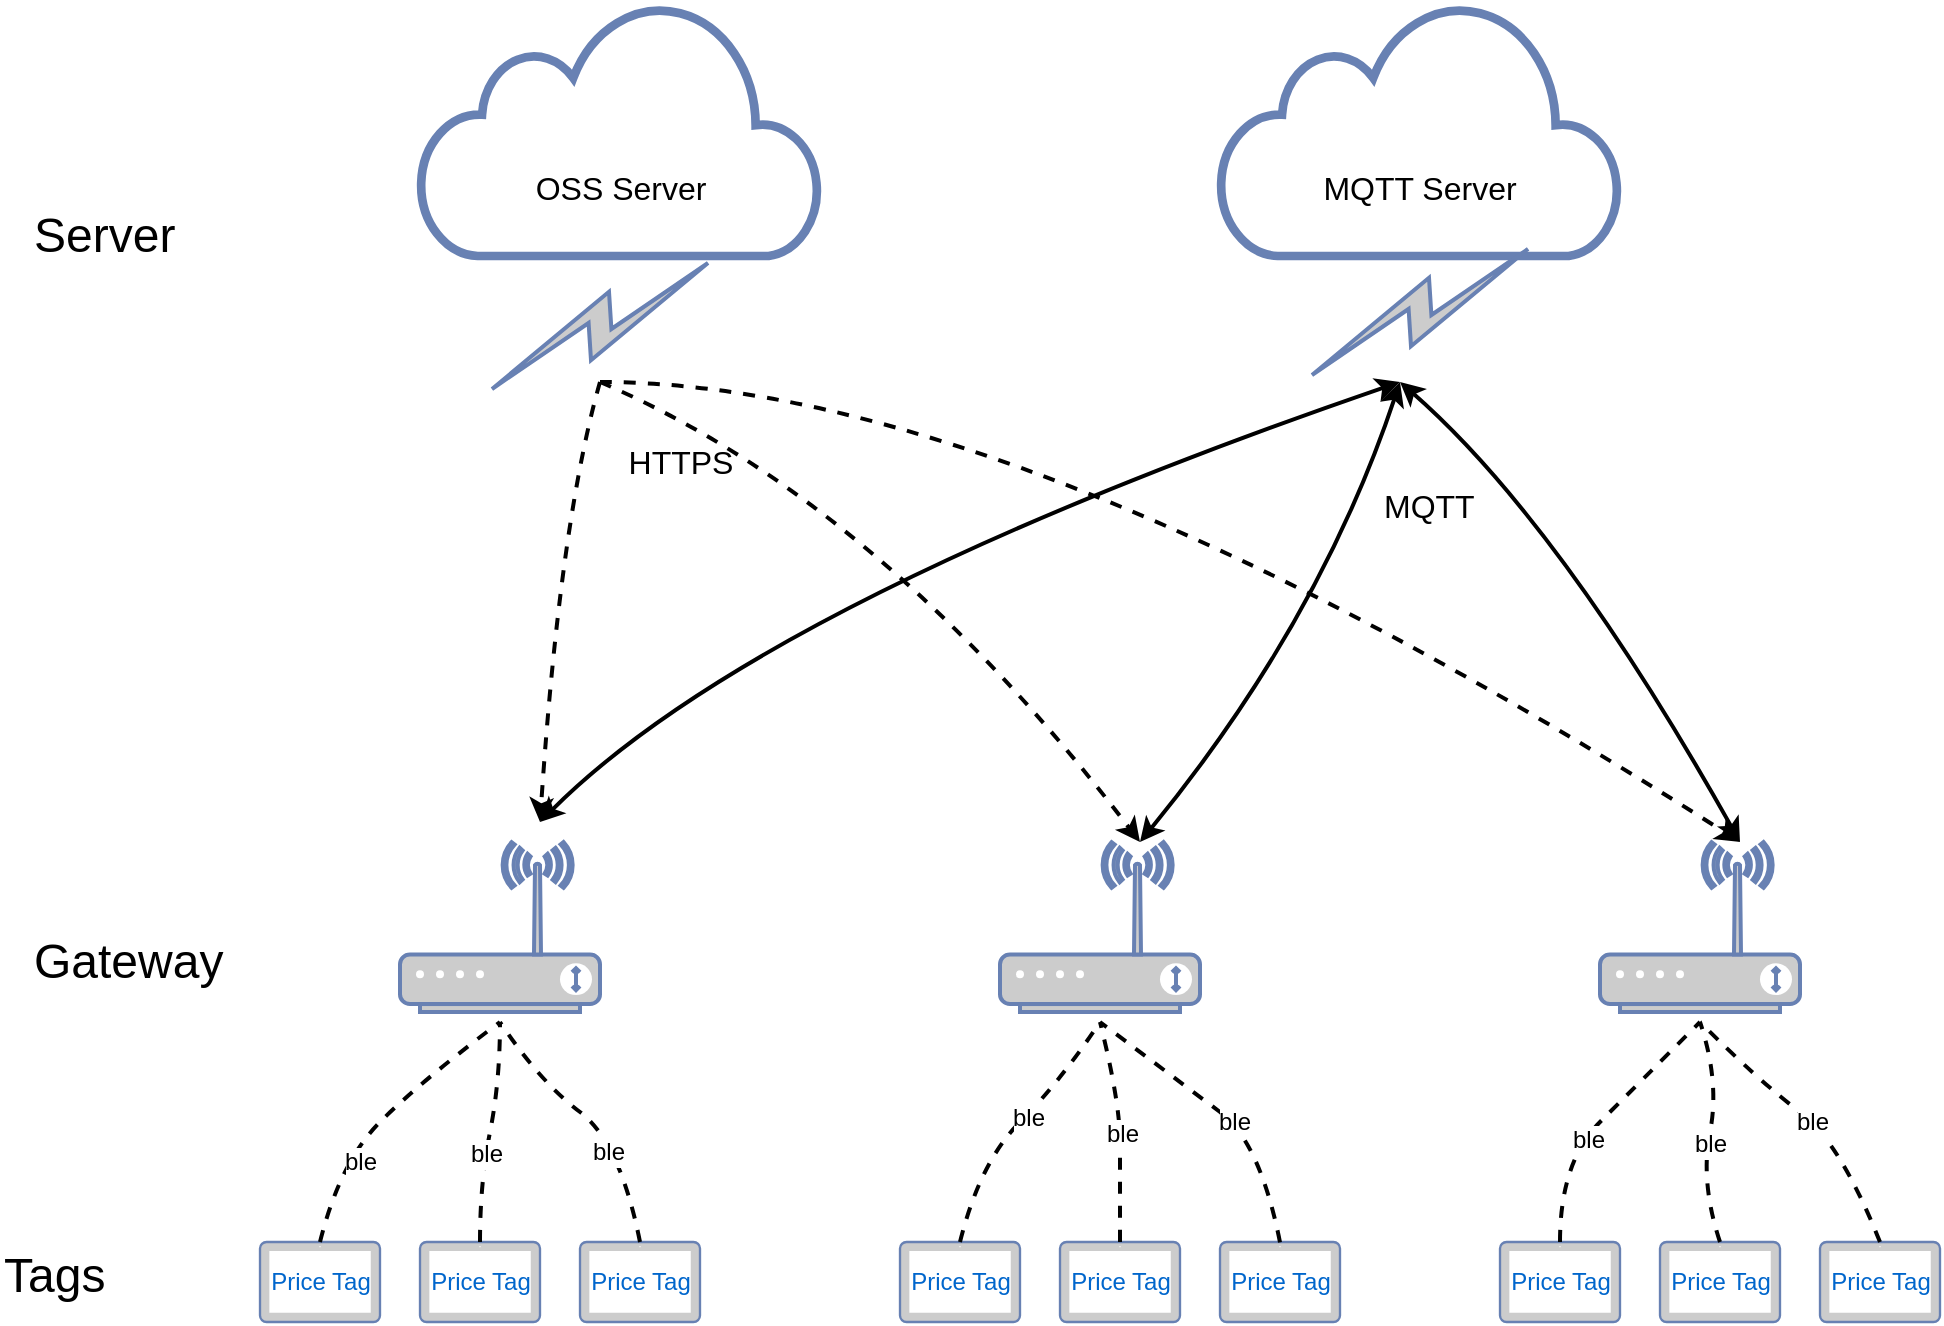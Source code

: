 <mxfile version="10.9.1" type="github"><diagram id="9nMw6kDGA58zQof72IKE" name="ç¬¬ 1 é¡µ"><mxGraphModel dx="1522" dy="877" grid="1" gridSize="10" guides="1" tooltips="1" connect="1" arrows="1" fold="1" page="1" pageScale="1" pageWidth="1169" pageHeight="827" math="0" shadow="0"><root><mxCell id="0"/><mxCell id="1" parent="0"/><mxCell id="4dg-LKiTBArYpMQSLEwX-3" value="&lt;span style=&quot;color: rgb(0, 0, 0); white-space: normal; font-size: 16px;&quot;&gt;&lt;br style=&quot;font-size: 16px;&quot;&gt;&lt;br style=&quot;font-size: 16px;&quot;&gt;&lt;br style=&quot;font-size: 16px;&quot;&gt;MQTT Server&lt;/span&gt;" style="html=1;outlineConnect=0;fillColor=none;strokeColor=#6881B3;gradientColor=none;gradientDirection=north;strokeWidth=2;shape=mxgraph.networks.cloud;fontColor=#ffffff;whiteSpace=wrap;fontSize=16;" parent="1" vertex="1"><mxGeometry x="680" y="80" width="200" height="127" as="geometry"/></mxCell><mxCell id="4dg-LKiTBArYpMQSLEwX-4" value="&lt;font color=&quot;#000000&quot; style=&quot;font-size: 16px;&quot;&gt;&lt;br style=&quot;font-size: 16px;&quot;&gt;&lt;br style=&quot;font-size: 16px;&quot;&gt;&lt;br style=&quot;font-size: 16px;&quot;&gt;OSS Server&lt;/font&gt;&lt;br style=&quot;font-size: 16px;&quot;&gt;" style="html=1;outlineConnect=0;fillColor=none;strokeColor=#6881B3;gradientColor=none;gradientDirection=north;strokeWidth=2;shape=mxgraph.networks.cloud;fontColor=#ffffff;fontSize=16;" parent="1" vertex="1"><mxGeometry x="280" y="80" width="200" height="127" as="geometry"/></mxCell><mxCell id="4dg-LKiTBArYpMQSLEwX-5" value="" style="fontColor=#0066CC;verticalAlign=top;verticalLabelPosition=bottom;labelPosition=center;align=center;html=1;outlineConnect=0;fillColor=#CCCCCC;strokeColor=#6881B3;gradientColor=none;gradientDirection=north;strokeWidth=2;shape=mxgraph.networks.wireless_modem;" parent="1" vertex="1"><mxGeometry x="570" y="500" width="100" height="85" as="geometry"/></mxCell><mxCell id="4dg-LKiTBArYpMQSLEwX-6" value="" style="fontColor=#0066CC;verticalAlign=top;verticalLabelPosition=bottom;labelPosition=center;align=center;html=1;outlineConnect=0;fillColor=#CCCCCC;strokeColor=#6881B3;gradientColor=none;gradientDirection=north;strokeWidth=2;shape=mxgraph.networks.wireless_modem;" parent="1" vertex="1"><mxGeometry x="270" y="500" width="100" height="85" as="geometry"/></mxCell><mxCell id="4dg-LKiTBArYpMQSLEwX-7" value="" style="fontColor=#0066CC;verticalAlign=top;verticalLabelPosition=bottom;labelPosition=center;align=center;html=1;outlineConnect=0;fillColor=#CCCCCC;strokeColor=#6881B3;gradientColor=none;gradientDirection=north;strokeWidth=2;shape=mxgraph.networks.wireless_modem;" parent="1" vertex="1"><mxGeometry x="870" y="500" width="100" height="85" as="geometry"/></mxCell><mxCell id="4dg-LKiTBArYpMQSLEwX-11" value="" style="html=1;outlineConnect=0;fillColor=#CCCCCC;strokeColor=#6881B3;gradientColor=none;gradientDirection=north;strokeWidth=2;shape=mxgraph.networks.comm_link_edge;html=1;fontSize=16;" parent="1" edge="1"><mxGeometry width="100" height="100" relative="1" as="geometry"><mxPoint x="720" y="270" as="sourcePoint"/><mxPoint x="840" y="200" as="targetPoint"/><Array as="points"><mxPoint x="780" y="240"/></Array></mxGeometry></mxCell><mxCell id="4dg-LKiTBArYpMQSLEwX-12" value="" style="html=1;outlineConnect=0;fillColor=#CCCCCC;strokeColor=#6881B3;gradientColor=none;gradientDirection=north;strokeWidth=2;shape=mxgraph.networks.comm_link_edge;html=1;fontSize=16;" parent="1" edge="1"><mxGeometry width="100" height="100" relative="1" as="geometry"><mxPoint x="310" y="277.0" as="sourcePoint"/><mxPoint x="430" y="207.0" as="targetPoint"/><Array as="points"><mxPoint x="370" y="247"/></Array></mxGeometry></mxCell><mxCell id="4dg-LKiTBArYpMQSLEwX-20" value="HTTPS" style="text;html=1;resizable=0;points=[];align=center;verticalAlign=middle;labelBackgroundColor=#ffffff;fontSize=16;" parent="4dg-LKiTBArYpMQSLEwX-12" vertex="1" connectable="0"><mxGeometry x="0.214" y="-2" relative="1" as="geometry"><mxPoint x="24.5" y="71" as="offset"/></mxGeometry></mxCell><mxCell id="4dg-LKiTBArYpMQSLEwX-13" value="" style="curved=1;endArrow=classic;html=1;fontSize=16;startArrow=none;startFill=0;strokeWidth=2;dashed=1;" parent="1" edge="1"><mxGeometry width="50" height="50" relative="1" as="geometry"><mxPoint x="370" y="270" as="sourcePoint"/><mxPoint x="340" y="490" as="targetPoint"/><Array as="points"><mxPoint x="350" y="340"/></Array></mxGeometry></mxCell><mxCell id="4dg-LKiTBArYpMQSLEwX-14" value="" style="curved=1;endArrow=classic;html=1;fontSize=16;strokeWidth=2;startArrow=none;startFill=0;dashed=1;" parent="1" edge="1"><mxGeometry width="50" height="50" relative="1" as="geometry"><mxPoint x="370" y="270" as="sourcePoint"/><mxPoint x="640" y="500" as="targetPoint"/><Array as="points"><mxPoint x="510" y="330"/></Array></mxGeometry></mxCell><mxCell id="4dg-LKiTBArYpMQSLEwX-15" value="" style="curved=1;endArrow=classic;html=1;fontSize=16;strokeWidth=2;startArrow=none;startFill=0;dashed=1;" parent="1" edge="1"><mxGeometry width="50" height="50" relative="1" as="geometry"><mxPoint x="370" y="270" as="sourcePoint"/><mxPoint x="940" y="500" as="targetPoint"/><Array as="points"><mxPoint x="580" y="270"/></Array></mxGeometry></mxCell><mxCell id="4dg-LKiTBArYpMQSLEwX-17" value="" style="curved=1;endArrow=classic;html=1;fontSize=16;startArrow=classic;startFill=1;strokeWidth=2;" parent="1" edge="1"><mxGeometry width="50" height="50" relative="1" as="geometry"><mxPoint x="770" y="270" as="sourcePoint"/><mxPoint x="340" y="490" as="targetPoint"/><Array as="points"><mxPoint x="450" y="380"/></Array></mxGeometry></mxCell><mxCell id="4dg-LKiTBArYpMQSLEwX-18" value="" style="curved=1;endArrow=classic;html=1;fontSize=16;strokeWidth=2;startArrow=classic;startFill=1;" parent="1" edge="1"><mxGeometry width="50" height="50" relative="1" as="geometry"><mxPoint x="770" y="270" as="sourcePoint"/><mxPoint x="640" y="500" as="targetPoint"/><Array as="points"><mxPoint x="730" y="390"/></Array></mxGeometry></mxCell><mxCell id="4dg-LKiTBArYpMQSLEwX-19" value="" style="curved=1;endArrow=classic;html=1;fontSize=16;strokeWidth=2;startArrow=classic;startFill=1;" parent="1" edge="1"><mxGeometry width="50" height="50" relative="1" as="geometry"><mxPoint x="770" y="270" as="sourcePoint"/><mxPoint x="940" y="500" as="targetPoint"/><Array as="points"><mxPoint x="850" y="340"/></Array></mxGeometry></mxCell><mxCell id="4dg-LKiTBArYpMQSLEwX-21" value="MQTT&lt;br&gt;" style="text;html=1;resizable=0;points=[];autosize=1;align=left;verticalAlign=top;spacingTop=-4;fontSize=16;" parent="1" vertex="1"><mxGeometry x="760" y="320" width="60" height="20" as="geometry"/></mxCell><mxCell id="4dg-LKiTBArYpMQSLEwX-22" value="Price Tag&lt;br&gt;" style="fontColor=#0066CC;verticalAlign=middle;verticalLabelPosition=middle;labelPosition=center;align=center;html=1;outlineConnect=0;fillColor=#CCCCCC;strokeColor=#6881B3;gradientColor=none;gradientDirection=north;strokeWidth=2;shape=mxgraph.networks.tablet;horizontal=1;" parent="1" vertex="1"><mxGeometry x="200" y="700" width="60" height="40" as="geometry"/></mxCell><mxCell id="4dg-LKiTBArYpMQSLEwX-24" value="Price Tag&lt;br&gt;" style="fontColor=#0066CC;verticalAlign=middle;verticalLabelPosition=middle;labelPosition=center;align=center;html=1;outlineConnect=0;fillColor=#CCCCCC;strokeColor=#6881B3;gradientColor=none;gradientDirection=north;strokeWidth=2;shape=mxgraph.networks.tablet;horizontal=1;" parent="1" vertex="1"><mxGeometry x="280" y="700" width="60" height="40" as="geometry"/></mxCell><mxCell id="4dg-LKiTBArYpMQSLEwX-25" value="Price Tag&lt;br&gt;" style="fontColor=#0066CC;verticalAlign=middle;verticalLabelPosition=middle;labelPosition=center;align=center;html=1;outlineConnect=0;fillColor=#CCCCCC;strokeColor=#6881B3;gradientColor=none;gradientDirection=north;strokeWidth=2;shape=mxgraph.networks.tablet;horizontal=1;" parent="1" vertex="1"><mxGeometry x="360" y="700" width="60" height="40" as="geometry"/></mxCell><mxCell id="4dg-LKiTBArYpMQSLEwX-27" value="Price Tag&lt;br&gt;" style="fontColor=#0066CC;verticalAlign=middle;verticalLabelPosition=middle;labelPosition=center;align=center;html=1;outlineConnect=0;fillColor=#CCCCCC;strokeColor=#6881B3;gradientColor=none;gradientDirection=north;strokeWidth=2;shape=mxgraph.networks.tablet;horizontal=1;" parent="1" vertex="1"><mxGeometry x="520" y="700" width="60" height="40" as="geometry"/></mxCell><mxCell id="4dg-LKiTBArYpMQSLEwX-28" value="Price Tag&lt;br&gt;" style="fontColor=#0066CC;verticalAlign=middle;verticalLabelPosition=middle;labelPosition=center;align=center;html=1;outlineConnect=0;fillColor=#CCCCCC;strokeColor=#6881B3;gradientColor=none;gradientDirection=north;strokeWidth=2;shape=mxgraph.networks.tablet;horizontal=1;" parent="1" vertex="1"><mxGeometry x="600" y="700" width="60" height="40" as="geometry"/></mxCell><mxCell id="4dg-LKiTBArYpMQSLEwX-29" value="Price Tag&lt;br&gt;" style="fontColor=#0066CC;verticalAlign=middle;verticalLabelPosition=middle;labelPosition=center;align=center;html=1;outlineConnect=0;fillColor=#CCCCCC;strokeColor=#6881B3;gradientColor=none;gradientDirection=north;strokeWidth=2;shape=mxgraph.networks.tablet;horizontal=1;" parent="1" vertex="1"><mxGeometry x="680" y="700" width="60" height="40" as="geometry"/></mxCell><mxCell id="4dg-LKiTBArYpMQSLEwX-30" value="Price Tag&lt;br&gt;" style="fontColor=#0066CC;verticalAlign=middle;verticalLabelPosition=middle;labelPosition=center;align=center;html=1;outlineConnect=0;fillColor=#CCCCCC;strokeColor=#6881B3;gradientColor=none;gradientDirection=north;strokeWidth=2;shape=mxgraph.networks.tablet;horizontal=1;" parent="1" vertex="1"><mxGeometry x="820" y="700" width="60" height="40" as="geometry"/></mxCell><mxCell id="4dg-LKiTBArYpMQSLEwX-31" value="Price Tag&lt;br&gt;" style="fontColor=#0066CC;verticalAlign=middle;verticalLabelPosition=middle;labelPosition=center;align=center;html=1;outlineConnect=0;fillColor=#CCCCCC;strokeColor=#6881B3;gradientColor=none;gradientDirection=north;strokeWidth=2;shape=mxgraph.networks.tablet;horizontal=1;" parent="1" vertex="1"><mxGeometry x="900" y="700" width="60" height="40" as="geometry"/></mxCell><mxCell id="4dg-LKiTBArYpMQSLEwX-32" value="Price Tag&lt;br&gt;" style="fontColor=#0066CC;verticalAlign=middle;verticalLabelPosition=middle;labelPosition=center;align=center;html=1;outlineConnect=0;fillColor=#CCCCCC;strokeColor=#6881B3;gradientColor=none;gradientDirection=north;strokeWidth=2;shape=mxgraph.networks.tablet;horizontal=1;" parent="1" vertex="1"><mxGeometry x="980" y="700" width="60" height="40" as="geometry"/></mxCell><mxCell id="4dg-LKiTBArYpMQSLEwX-33" value="" style="curved=1;endArrow=none;html=1;dashed=1;strokeWidth=2;fontSize=16;startArrow=none;startFill=0;endFill=0;" parent="1" edge="1"><mxGeometry width="50" height="50" relative="1" as="geometry"><mxPoint x="230" y="700" as="sourcePoint"/><mxPoint x="320" y="590" as="targetPoint"/><Array as="points"><mxPoint x="240" y="660"/><mxPoint x="280" y="620"/></Array></mxGeometry></mxCell><mxCell id="4dg-LKiTBArYpMQSLEwX-42" value="ble&lt;br style=&quot;font-size: 12px;&quot;&gt;" style="text;html=1;resizable=0;points=[];align=center;verticalAlign=middle;labelBackgroundColor=#ffffff;fontSize=12;" parent="4dg-LKiTBArYpMQSLEwX-33" vertex="1" connectable="0"><mxGeometry x="-0.549" y="-3" relative="1" as="geometry"><mxPoint x="9" y="-8.5" as="offset"/></mxGeometry></mxCell><mxCell id="4dg-LKiTBArYpMQSLEwX-34" value="" style="curved=1;endArrow=none;html=1;dashed=1;strokeWidth=2;fontSize=16;startArrow=none;startFill=0;endFill=0;" parent="1" edge="1"><mxGeometry width="50" height="50" relative="1" as="geometry"><mxPoint x="310" y="700" as="sourcePoint"/><mxPoint x="320" y="590" as="targetPoint"/><Array as="points"><mxPoint x="310" y="670"/><mxPoint x="320" y="620"/></Array></mxGeometry></mxCell><mxCell id="4dg-LKiTBArYpMQSLEwX-43" value="ble&lt;br&gt;" style="text;html=1;resizable=0;points=[];align=center;verticalAlign=middle;labelBackgroundColor=#ffffff;fontSize=12;" parent="4dg-LKiTBArYpMQSLEwX-34" vertex="1" connectable="0"><mxGeometry x="-0.198" relative="1" as="geometry"><mxPoint as="offset"/></mxGeometry></mxCell><mxCell id="4dg-LKiTBArYpMQSLEwX-35" value="" style="curved=1;endArrow=none;html=1;dashed=1;strokeWidth=2;fontSize=16;exitX=0.5;exitY=0;exitDx=0;exitDy=0;exitPerimeter=0;endFill=0;" parent="1" source="4dg-LKiTBArYpMQSLEwX-25" edge="1"><mxGeometry width="50" height="50" relative="1" as="geometry"><mxPoint x="320" y="710" as="sourcePoint"/><mxPoint x="320" y="590" as="targetPoint"/><Array as="points"><mxPoint x="380" y="650"/><mxPoint x="340" y="620"/></Array></mxGeometry></mxCell><mxCell id="4dg-LKiTBArYpMQSLEwX-44" value="ble" style="text;html=1;resizable=0;points=[];align=center;verticalAlign=middle;labelBackgroundColor=#ffffff;fontSize=12;" parent="4dg-LKiTBArYpMQSLEwX-35" vertex="1" connectable="0"><mxGeometry x="-0.302" y="7" relative="1" as="geometry"><mxPoint as="offset"/></mxGeometry></mxCell><mxCell id="4dg-LKiTBArYpMQSLEwX-36" value="" style="curved=1;endArrow=none;html=1;dashed=1;strokeWidth=2;fontSize=16;startArrow=none;startFill=0;endFill=0;" parent="1" edge="1"><mxGeometry width="50" height="50" relative="1" as="geometry"><mxPoint x="550" y="700" as="sourcePoint"/><mxPoint x="620" y="590" as="targetPoint"/><Array as="points"><mxPoint x="560" y="660"/><mxPoint x="600" y="620"/></Array></mxGeometry></mxCell><mxCell id="4dg-LKiTBArYpMQSLEwX-45" value="ble" style="text;html=1;resizable=0;points=[];align=center;verticalAlign=middle;labelBackgroundColor=#ffffff;fontSize=12;" parent="4dg-LKiTBArYpMQSLEwX-36" vertex="1" connectable="0"><mxGeometry x="0.096" y="-1" relative="1" as="geometry"><mxPoint as="offset"/></mxGeometry></mxCell><mxCell id="4dg-LKiTBArYpMQSLEwX-37" value="" style="curved=1;endArrow=none;html=1;dashed=1;strokeWidth=2;fontSize=16;startArrow=none;startFill=0;endFill=0;" parent="1" edge="1"><mxGeometry width="50" height="50" relative="1" as="geometry"><mxPoint x="630" y="700" as="sourcePoint"/><mxPoint x="620" y="590" as="targetPoint"/><Array as="points"><mxPoint x="630" y="670"/><mxPoint x="630" y="630"/></Array></mxGeometry></mxCell><mxCell id="4dg-LKiTBArYpMQSLEwX-46" value="ble" style="text;html=1;resizable=0;points=[];align=center;verticalAlign=middle;labelBackgroundColor=#ffffff;fontSize=12;" parent="4dg-LKiTBArYpMQSLEwX-37" vertex="1" connectable="0"><mxGeometry x="-0.031" y="-1" relative="1" as="geometry"><mxPoint as="offset"/></mxGeometry></mxCell><mxCell id="4dg-LKiTBArYpMQSLEwX-38" value="" style="curved=1;endArrow=none;html=1;dashed=1;strokeWidth=2;fontSize=16;exitX=0.5;exitY=0;exitDx=0;exitDy=0;exitPerimeter=0;endFill=0;" parent="1" edge="1"><mxGeometry width="50" height="50" relative="1" as="geometry"><mxPoint x="710" y="700.143" as="sourcePoint"/><mxPoint x="620" y="590" as="targetPoint"/><Array as="points"><mxPoint x="700" y="650"/><mxPoint x="660" y="620"/></Array></mxGeometry></mxCell><mxCell id="4dg-LKiTBArYpMQSLEwX-47" value="ble" style="text;html=1;resizable=0;points=[];align=center;verticalAlign=middle;labelBackgroundColor=#ffffff;fontSize=12;" parent="4dg-LKiTBArYpMQSLEwX-38" vertex="1" connectable="0"><mxGeometry x="-0.097" relative="1" as="geometry"><mxPoint as="offset"/></mxGeometry></mxCell><mxCell id="4dg-LKiTBArYpMQSLEwX-39" value="" style="curved=1;endArrow=none;html=1;dashed=1;strokeWidth=2;fontSize=16;startArrow=none;startFill=0;endFill=0;exitX=0.5;exitY=0;exitDx=0;exitDy=0;exitPerimeter=0;" parent="1" source="4dg-LKiTBArYpMQSLEwX-30" edge="1"><mxGeometry width="50" height="50" relative="1" as="geometry"><mxPoint x="840" y="700" as="sourcePoint"/><mxPoint x="920" y="590" as="targetPoint"/><Array as="points"><mxPoint x="850" y="660"/><mxPoint x="890" y="620"/></Array></mxGeometry></mxCell><mxCell id="4dg-LKiTBArYpMQSLEwX-48" value="ble" style="text;html=1;resizable=0;points=[];align=center;verticalAlign=middle;labelBackgroundColor=#ffffff;fontSize=12;" parent="4dg-LKiTBArYpMQSLEwX-39" vertex="1" connectable="0"><mxGeometry x="-0.17" y="-2" relative="1" as="geometry"><mxPoint as="offset"/></mxGeometry></mxCell><mxCell id="4dg-LKiTBArYpMQSLEwX-40" value="" style="curved=1;endArrow=none;html=1;dashed=1;strokeWidth=2;fontSize=16;startArrow=none;startFill=0;endFill=0;" parent="1" edge="1"><mxGeometry width="50" height="50" relative="1" as="geometry"><mxPoint x="930" y="700" as="sourcePoint"/><mxPoint x="920" y="590" as="targetPoint"/><Array as="points"><mxPoint x="920" y="670"/><mxPoint x="930" y="620"/></Array></mxGeometry></mxCell><mxCell id="4dg-LKiTBArYpMQSLEwX-50" value="ble" style="text;html=1;resizable=0;points=[];align=center;verticalAlign=middle;labelBackgroundColor=#ffffff;fontSize=12;" parent="4dg-LKiTBArYpMQSLEwX-40" vertex="1" connectable="0"><mxGeometry x="-0.104" y="-1" relative="1" as="geometry"><mxPoint as="offset"/></mxGeometry></mxCell><mxCell id="4dg-LKiTBArYpMQSLEwX-41" value="" style="curved=1;endArrow=none;html=1;dashed=1;strokeWidth=2;fontSize=16;exitX=0.5;exitY=0;exitDx=0;exitDy=0;exitPerimeter=0;endFill=0;" parent="1" source="4dg-LKiTBArYpMQSLEwX-32" edge="1"><mxGeometry width="50" height="50" relative="1" as="geometry"><mxPoint x="1000" y="700.143" as="sourcePoint"/><mxPoint x="920" y="590" as="targetPoint"/><Array as="points"><mxPoint x="990" y="650"/><mxPoint x="950" y="620"/></Array></mxGeometry></mxCell><mxCell id="4dg-LKiTBArYpMQSLEwX-51" value="ble" style="text;html=1;resizable=0;points=[];align=center;verticalAlign=middle;labelBackgroundColor=#ffffff;fontSize=12;" parent="4dg-LKiTBArYpMQSLEwX-41" vertex="1" connectable="0"><mxGeometry x="-0.023" relative="1" as="geometry"><mxPoint as="offset"/></mxGeometry></mxCell><mxCell id="UWjVwmdYRIzotYMENknu-1" value="&lt;font style=&quot;font-size: 24px&quot;&gt;Tags&lt;/font&gt;" style="text;html=1;resizable=0;points=[];autosize=1;align=left;verticalAlign=top;spacingTop=-4;" vertex="1" parent="1"><mxGeometry x="70" y="700" width="70" height="20" as="geometry"/></mxCell><mxCell id="UWjVwmdYRIzotYMENknu-3" value="&lt;font style=&quot;font-size: 24px&quot;&gt;Gateway&lt;br&gt;&lt;/font&gt;" style="text;html=1;resizable=0;points=[];autosize=1;align=left;verticalAlign=top;spacingTop=-4;" vertex="1" parent="1"><mxGeometry x="85" y="542.5" width="110" height="20" as="geometry"/></mxCell><mxCell id="UWjVwmdYRIzotYMENknu-4" value="&lt;font style=&quot;font-size: 24px&quot;&gt;Server&lt;br&gt;&lt;/font&gt;" style="text;html=1;resizable=0;points=[];autosize=1;align=left;verticalAlign=top;spacingTop=-4;" vertex="1" parent="1"><mxGeometry x="85" y="180" width="90" height="20" as="geometry"/></mxCell></root></mxGraphModel></diagram></mxfile>